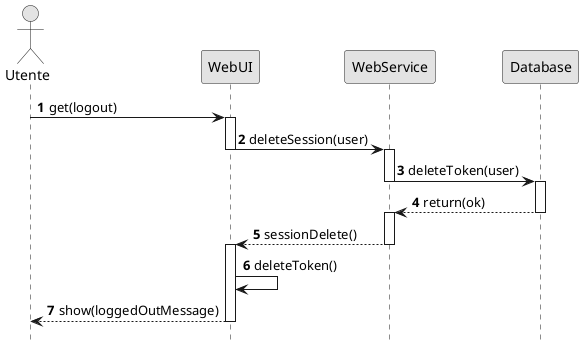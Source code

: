 
  ┌─┐
  ║"│
  └┬┘
  ┌┼┐
   │                       ┌─────┐               ┌──────────┐           ┌────────┐
  ┌┴┐                      │WebUI│               │WebService│           │Database│
Utente                     └──┬──┘               └────┬─────┘           └───┬────┘
  │      1 get(logout)       ┌┴┐                      │                     │
  │ ────────────────────────>│ │                      │                     │
  │                          │ │                      │                     │
  │                          │ │2 deleteSession(user)┌┴┐                    │
  │                          │ │ ───────────────────>│ │                    │
  │                          └┬┘                     │ │                    │
  │                           │                      │ │3 deleteToken(user) ┌┴┐
  │                           │                      │ │ ─────────────────> │ │
  │                           │                      └┬┘                    │ │
  │                           │                       │    4 return(ok)     │ │
  │                           │                       │ <─ ─ ─ ─ ─ ─ ─ ─ ─ ─│ │
  │                           │                       │                     └┬┘
  │                          ┌┴┐   5 sessionDelete()  │                     │
  │                          │ │ <─ ─ ─ ─ ─ ─ ─ ─ ─ ─ ─                     │
  │                          │ │                      │                     │
  │                          │ │────┐                 │                     │
  │                          │ │    │ <b>6</b>        │                     │
  │                          │ │<───┘ deleteToken()   │                     │
  │                          │ │                      │                     │
  │                          │ │                      │                     │
  │ 7 show(loggedOutMessage) │ │                      │                     │
  │ <─ ─ ─ ─ ─ ─ ─ ─ ─ ─ ─ ─ │ │                      │                     │
  │                          └┬┘                      │                     │

@startuml
autonumber
hide footbox
skinparam shadowing false
skinparam sequenceMessageAlign cener
skinparam monochrome true

actor Utente as u
participant WebUI as ui
participant WebService as ws
participant Database as db

u -> ui : get(logout)
activate ui
ui -> ws: deleteSession(user)
deactivate ui
activate ws
ws -> db: deleteToken(user)
deactivate ws
activate db
ws <-- db: return(ok)
deactivate db
activate ws
ui <-- ws: sessionDelete()
deactivate ws
activate ui
ui -> ui: deleteToken()
u <-- ui: show(loggedOutMessage)
deactivate ui
@enduml
